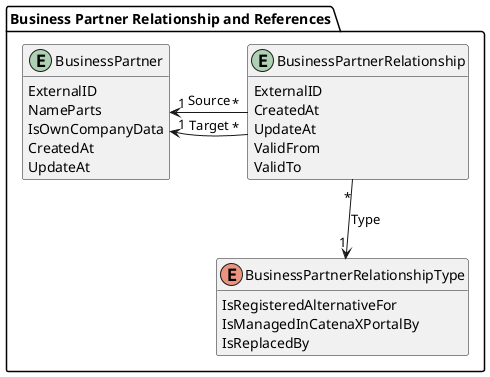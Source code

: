 ' not implemented / standardized yet

@startuml business-partner-relationship

package "Business Partner Relationship and References" {
  entity BusinessPartner {
    ExternalID
    NameParts
    IsOwnCompanyData
    CreatedAt
    UpdateAt
  }

  entity BusinessPartnerRelationship {
    ExternalID
    CreatedAt
    UpdateAt
    ValidFrom
    ValidTo
  }

  enum BusinessPartnerRelationshipType {
    IsRegisteredAlternativeFor
    IsManagedInCatenaXPortalBy
    IsReplacedBy
  }

  BusinessPartnerRelationship "*" -l-> "1" BusinessPartner : Target
  BusinessPartnerRelationship "*" -l-> "1" BusinessPartner : Source
  BusinessPartnerRelationship "*" -d-> "1" BusinessPartnerRelationshipType : Type
  
}

hide methods
hide BusinessPartnerRelationship methods
@enduml